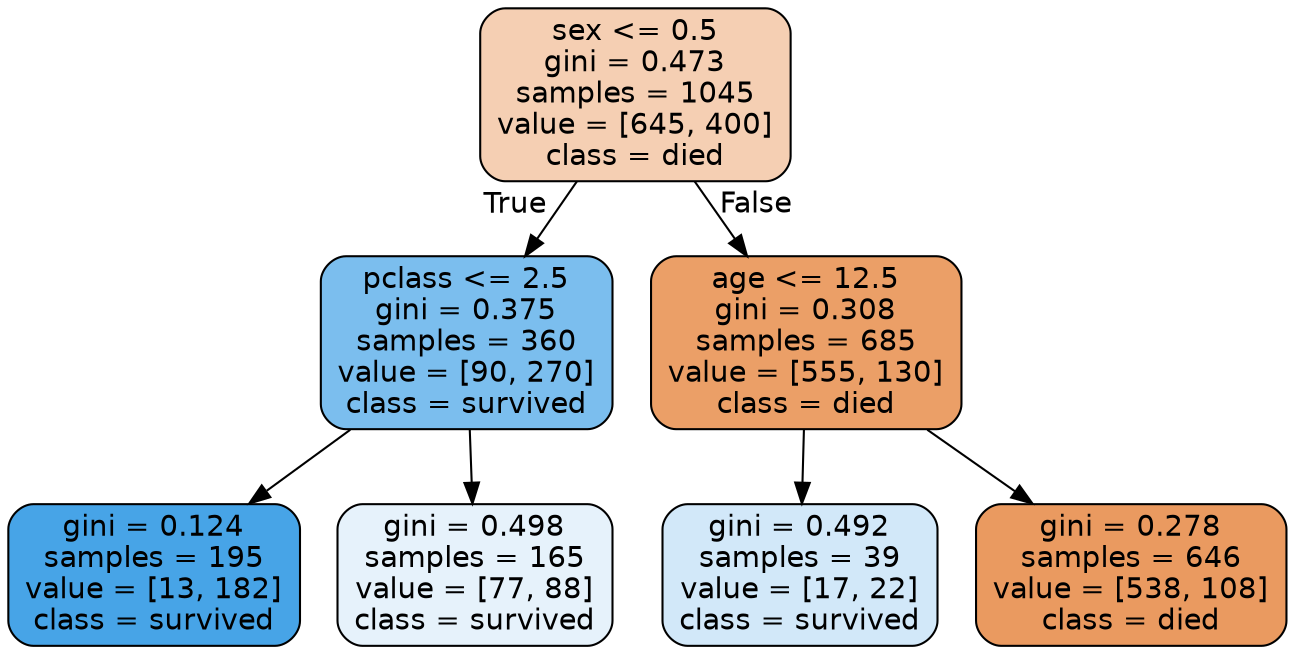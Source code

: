 digraph Tree {
node [shape=box, style="filled, rounded", color="black", fontname=helvetica] ;
edge [fontname=helvetica] ;
0 [label="sex <= 0.5\ngini = 0.473\nsamples = 1045\nvalue = [645, 400]\nclass = died", fillcolor="#e5813961"] ;
1 [label="pclass <= 2.5\ngini = 0.375\nsamples = 360\nvalue = [90, 270]\nclass = survived", fillcolor="#399de5aa"] ;
0 -> 1 [labeldistance=2.5, labelangle=45, headlabel="True"] ;
2 [label="gini = 0.124\nsamples = 195\nvalue = [13, 182]\nclass = survived", fillcolor="#399de5ed"] ;
1 -> 2 ;
3 [label="gini = 0.498\nsamples = 165\nvalue = [77, 88]\nclass = survived", fillcolor="#399de520"] ;
1 -> 3 ;
4 [label="age <= 12.5\ngini = 0.308\nsamples = 685\nvalue = [555, 130]\nclass = died", fillcolor="#e58139c3"] ;
0 -> 4 [labeldistance=2.5, labelangle=-45, headlabel="False"] ;
5 [label="gini = 0.492\nsamples = 39\nvalue = [17, 22]\nclass = survived", fillcolor="#399de53a"] ;
4 -> 5 ;
6 [label="gini = 0.278\nsamples = 646\nvalue = [538, 108]\nclass = died", fillcolor="#e58139cc"] ;
4 -> 6 ;
}